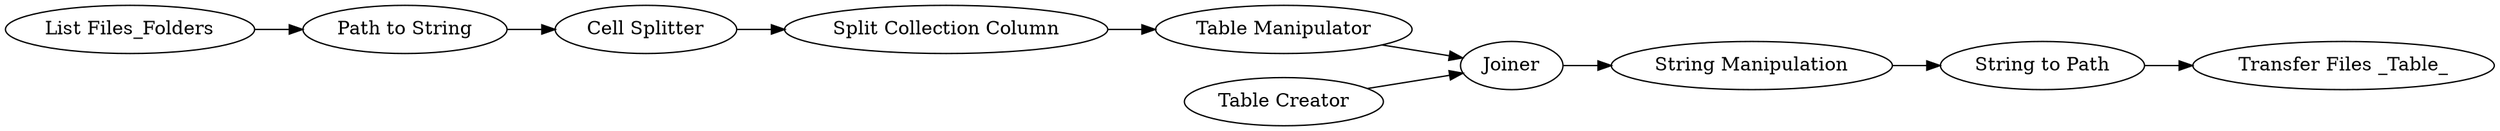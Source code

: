 digraph {
	11 -> 10
	14 -> 3
	4 -> 5
	3 -> 4
	7 -> 11
	13 -> 14
	2 -> 6
	5 -> 6
	6 -> 7
	5 [label="Table Manipulator"]
	13 [label="List Files_Folders"]
	7 [label="String Manipulation"]
	11 [label="String to Path"]
	4 [label="Split Collection Column"]
	6 [label=Joiner]
	14 [label="Path to String"]
	3 [label="Cell Splitter"]
	2 [label="Table Creator"]
	10 [label="Transfer Files _Table_"]
	rankdir=LR
}
